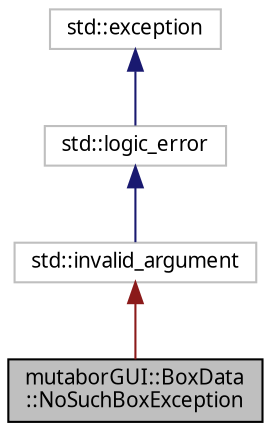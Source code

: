 digraph "mutaborGUI::BoxData::NoSuchBoxException"
{
  edge [fontname="Sans",fontsize="10",labelfontname="Sans",labelfontsize="10"];
  node [fontname="Sans",fontsize="10",shape=record];
  Node4 [label="mutaborGUI::BoxData\l::NoSuchBoxException",height=0.2,width=0.4,color="black", fillcolor="grey75", style="filled", fontcolor="black"];
  Node5 -> Node4 [dir="back",color="firebrick4",fontsize="10",style="solid",fontname="Sans"];
  Node5 [label="std::invalid_argument",height=0.2,width=0.4,color="grey75", fillcolor="white", style="filled",tooltip="STL class. "];
  Node6 -> Node5 [dir="back",color="midnightblue",fontsize="10",style="solid",fontname="Sans"];
  Node6 [label="std::logic_error",height=0.2,width=0.4,color="grey75", fillcolor="white", style="filled",tooltip="STL class. "];
  Node7 -> Node6 [dir="back",color="midnightblue",fontsize="10",style="solid",fontname="Sans"];
  Node7 [label="std::exception",height=0.2,width=0.4,color="grey75", fillcolor="white", style="filled",tooltip="STL class. "];
}
